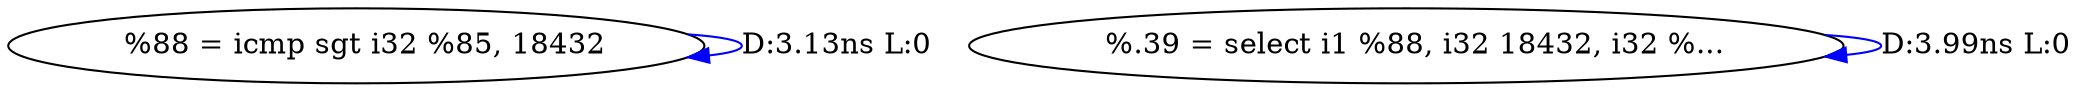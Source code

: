 digraph {
Node0x3158da0[label="  %88 = icmp sgt i32 %85, 18432"];
Node0x3158da0 -> Node0x3158da0[label="D:3.13ns L:0",color=blue];
Node0x3158e80[label="  %.39 = select i1 %88, i32 18432, i32 %..."];
Node0x3158e80 -> Node0x3158e80[label="D:3.99ns L:0",color=blue];
}
